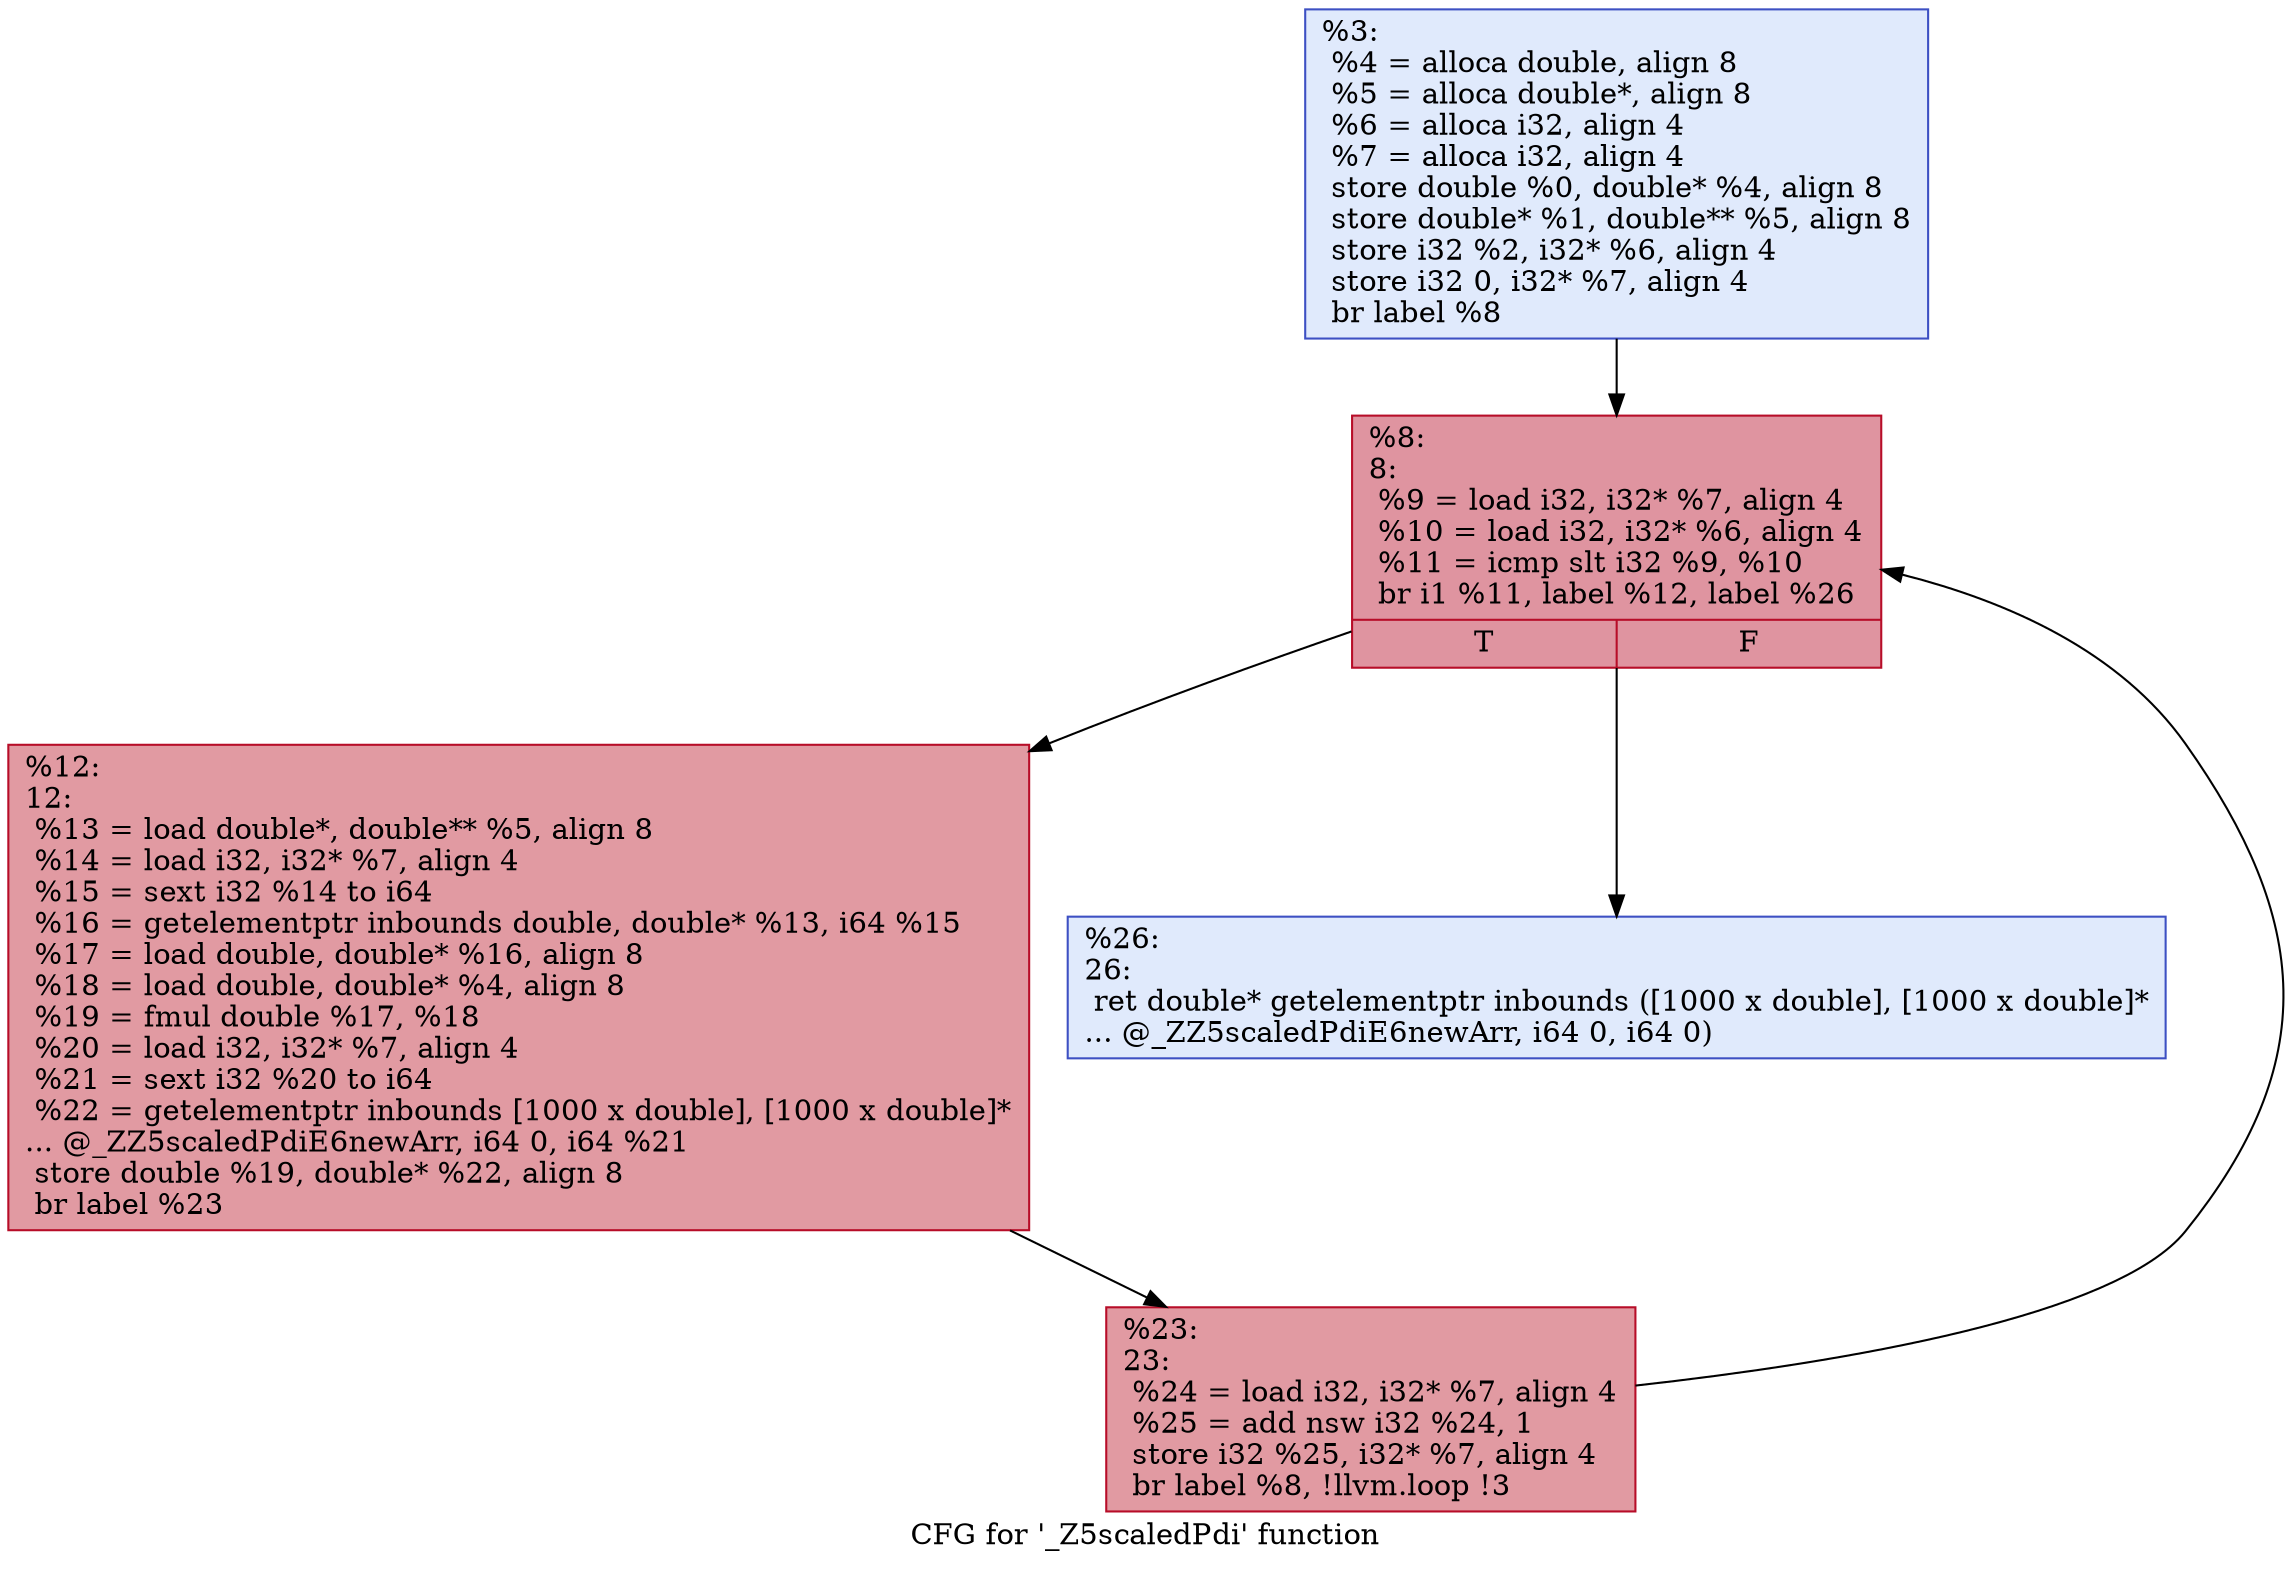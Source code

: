 digraph "CFG for '_Z5scaledPdi' function" {
	label="CFG for '_Z5scaledPdi' function";

	1 [shape=record,color="#3d50c3ff", style=filled, fillcolor="#b9d0f970",label="{%3:\l  %4 = alloca double, align 8\l  %5 = alloca double*, align 8\l  %6 = alloca i32, align 4\l  %7 = alloca i32, align 4\l  store double %0, double* %4, align 8\l  store double* %1, double** %5, align 8\l  store i32 %2, i32* %6, align 4\l  store i32 0, i32* %7, align 4\l  br label %8\l}"];
	1 -> 2;
	2 [shape=record,color="#b70d28ff", style=filled, fillcolor="#b70d2870",label="{%8:\l8:                                                \l  %9 = load i32, i32* %7, align 4\l  %10 = load i32, i32* %6, align 4\l  %11 = icmp slt i32 %9, %10\l  br i1 %11, label %12, label %26\l|{<s0>T|<s1>F}}"];
	2 -> 3;
	2 -> 4;
	3 [shape=record,color="#b70d28ff", style=filled, fillcolor="#bb1b2c70",label="{%12:\l12:                                               \l  %13 = load double*, double** %5, align 8\l  %14 = load i32, i32* %7, align 4\l  %15 = sext i32 %14 to i64\l  %16 = getelementptr inbounds double, double* %13, i64 %15\l  %17 = load double, double* %16, align 8\l  %18 = load double, double* %4, align 8\l  %19 = fmul double %17, %18\l  %20 = load i32, i32* %7, align 4\l  %21 = sext i32 %20 to i64\l  %22 = getelementptr inbounds [1000 x double], [1000 x double]*\l... @_ZZ5scaledPdiE6newArr, i64 0, i64 %21\l  store double %19, double* %22, align 8\l  br label %23\l}"];
	3 -> 5;
	5 [shape=record,color="#b70d28ff", style=filled, fillcolor="#bb1b2c70",label="{%23:\l23:                                               \l  %24 = load i32, i32* %7, align 4\l  %25 = add nsw i32 %24, 1\l  store i32 %25, i32* %7, align 4\l  br label %8, !llvm.loop !3\l}"];
	5 -> 2;
	4 [shape=record,color="#3d50c3ff", style=filled, fillcolor="#b9d0f970",label="{%26:\l26:                                               \l  ret double* getelementptr inbounds ([1000 x double], [1000 x double]*\l... @_ZZ5scaledPdiE6newArr, i64 0, i64 0)\l}"];
}
